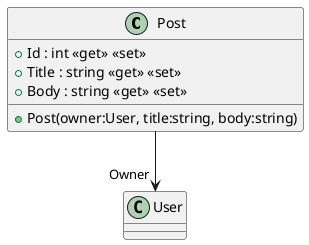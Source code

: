 @startuml
class Post {
    + Id : int <<get>> <<set>>
    + Title : string <<get>> <<set>>
    + Body : string <<get>> <<set>>
    + Post(owner:User, title:string, body:string)
}
Post --> "Owner" User
@enduml
